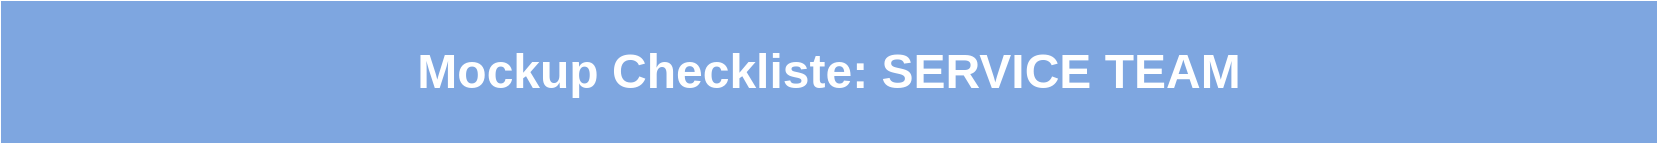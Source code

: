 <mxfile version="24.7.4">
  <diagram name="Seite-1" id="QePmAiiE0mgy76Y-YjiM">
    <mxGraphModel dx="1434" dy="772" grid="1" gridSize="10" guides="1" tooltips="1" connect="1" arrows="1" fold="1" page="1" pageScale="1" pageWidth="827" pageHeight="1169" math="0" shadow="0">
      <root>
        <mxCell id="0" />
        <mxCell id="1" parent="0" />
        <mxCell id="oy0ywMP4_1u3T_L_3BSF-1" value="&lt;font style=&quot;font-size: 24px;&quot; color=&quot;#ffffff&quot;&gt;&lt;b&gt;Mockup Checkliste: SERVICE TEAM&lt;/b&gt;&lt;/font&gt;" style="rounded=0;whiteSpace=wrap;html=1;fillColor=#7EA6E0;strokeColor=#7EA6E0;" vertex="1" parent="1">
          <mxGeometry y="20" width="827" height="70" as="geometry" />
        </mxCell>
      </root>
    </mxGraphModel>
  </diagram>
</mxfile>
